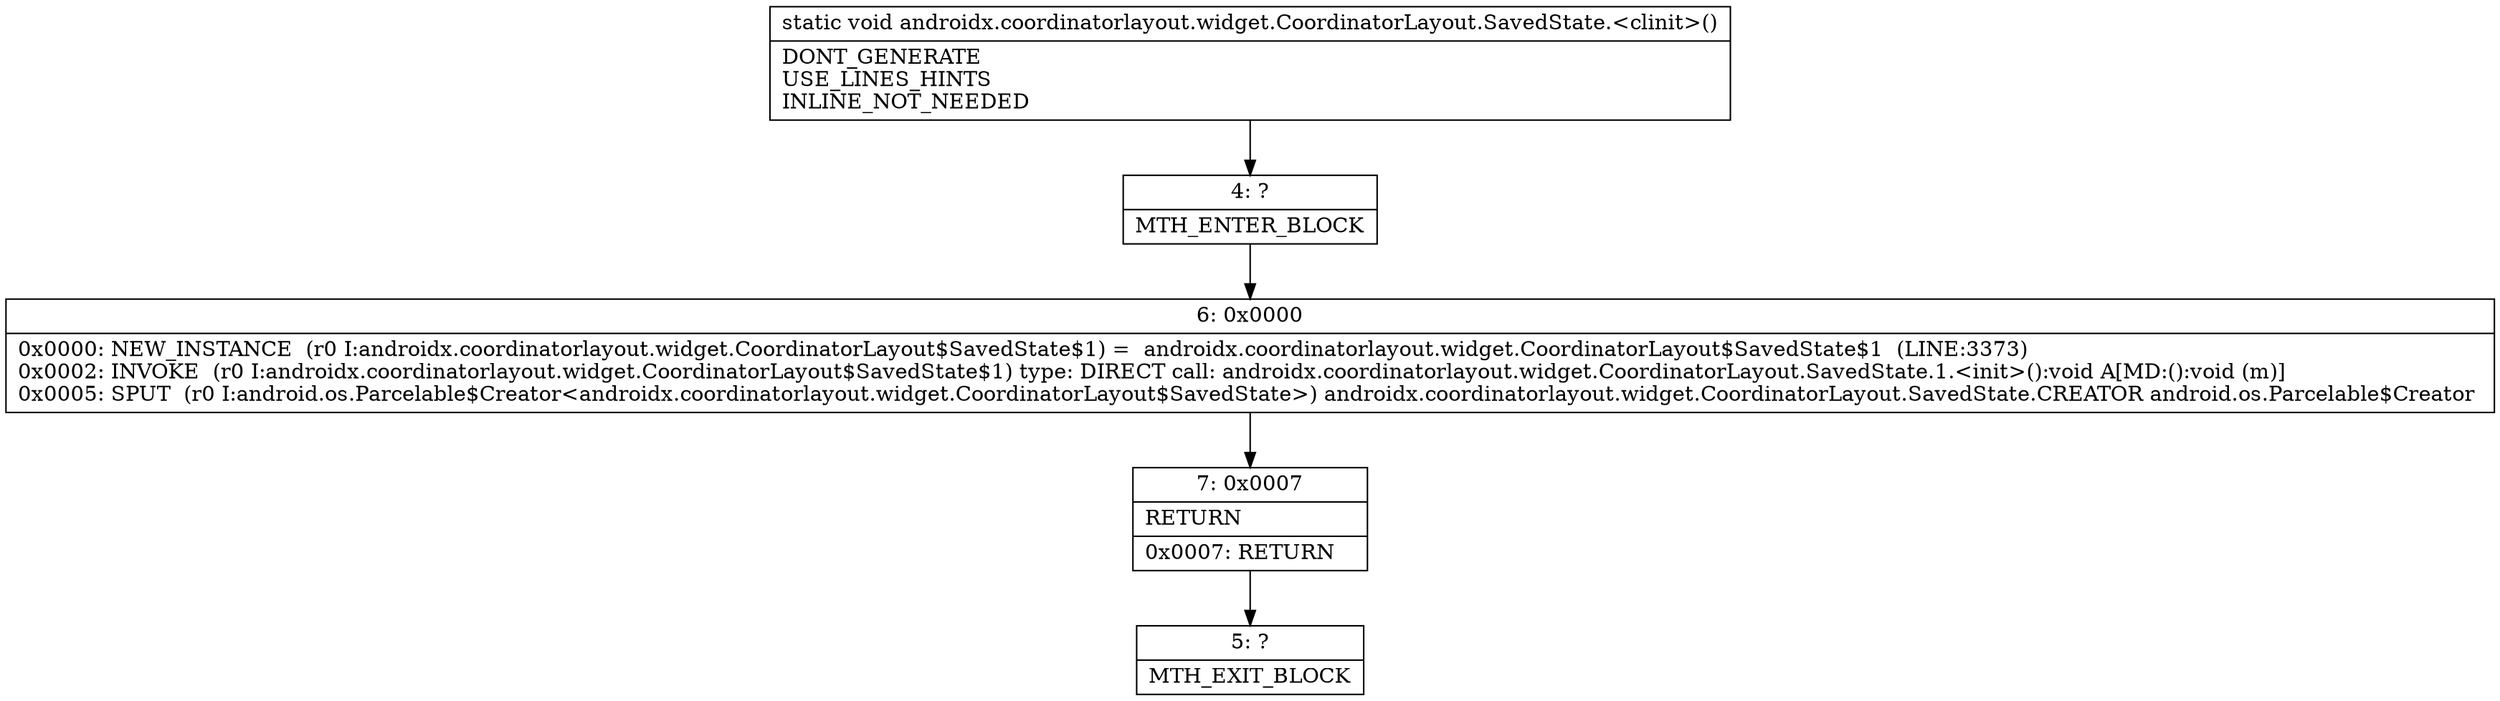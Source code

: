 digraph "CFG forandroidx.coordinatorlayout.widget.CoordinatorLayout.SavedState.\<clinit\>()V" {
Node_4 [shape=record,label="{4\:\ ?|MTH_ENTER_BLOCK\l}"];
Node_6 [shape=record,label="{6\:\ 0x0000|0x0000: NEW_INSTANCE  (r0 I:androidx.coordinatorlayout.widget.CoordinatorLayout$SavedState$1) =  androidx.coordinatorlayout.widget.CoordinatorLayout$SavedState$1  (LINE:3373)\l0x0002: INVOKE  (r0 I:androidx.coordinatorlayout.widget.CoordinatorLayout$SavedState$1) type: DIRECT call: androidx.coordinatorlayout.widget.CoordinatorLayout.SavedState.1.\<init\>():void A[MD:():void (m)]\l0x0005: SPUT  (r0 I:android.os.Parcelable$Creator\<androidx.coordinatorlayout.widget.CoordinatorLayout$SavedState\>) androidx.coordinatorlayout.widget.CoordinatorLayout.SavedState.CREATOR android.os.Parcelable$Creator \l}"];
Node_7 [shape=record,label="{7\:\ 0x0007|RETURN\l|0x0007: RETURN   \l}"];
Node_5 [shape=record,label="{5\:\ ?|MTH_EXIT_BLOCK\l}"];
MethodNode[shape=record,label="{static void androidx.coordinatorlayout.widget.CoordinatorLayout.SavedState.\<clinit\>()  | DONT_GENERATE\lUSE_LINES_HINTS\lINLINE_NOT_NEEDED\l}"];
MethodNode -> Node_4;Node_4 -> Node_6;
Node_6 -> Node_7;
Node_7 -> Node_5;
}

